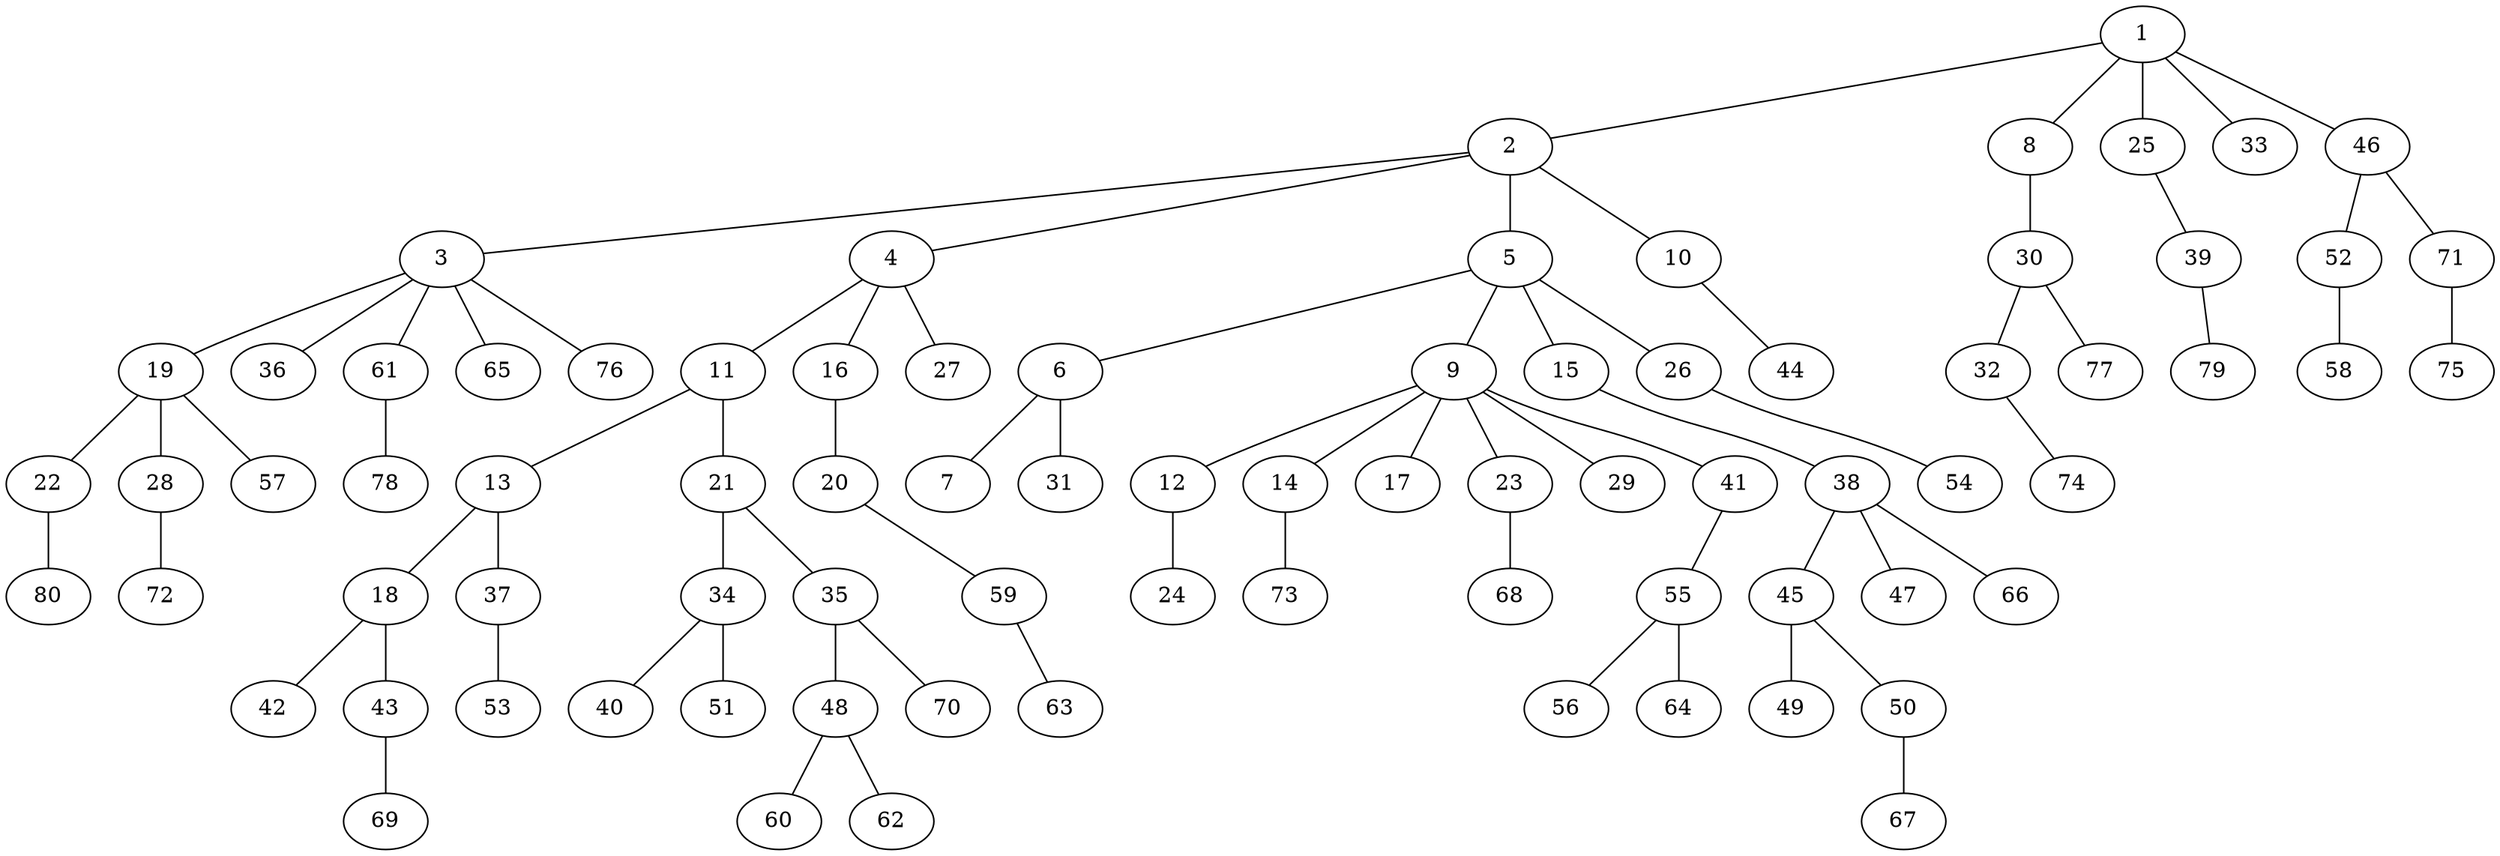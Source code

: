 graph graphname {1--2
1--8
1--25
1--33
1--46
2--3
2--4
2--5
2--10
3--19
3--36
3--61
3--65
3--76
4--11
4--16
4--27
5--6
5--9
5--15
5--26
6--7
6--31
8--30
9--12
9--14
9--17
9--23
9--29
9--41
10--44
11--13
11--21
12--24
13--18
13--37
14--73
15--38
16--20
18--42
18--43
19--22
19--28
19--57
20--59
21--34
21--35
22--80
23--68
25--39
26--54
28--72
30--32
30--77
32--74
34--40
34--51
35--48
35--70
37--53
38--45
38--47
38--66
39--79
41--55
43--69
45--49
45--50
46--52
46--71
48--60
48--62
50--67
52--58
55--56
55--64
59--63
61--78
71--75
}